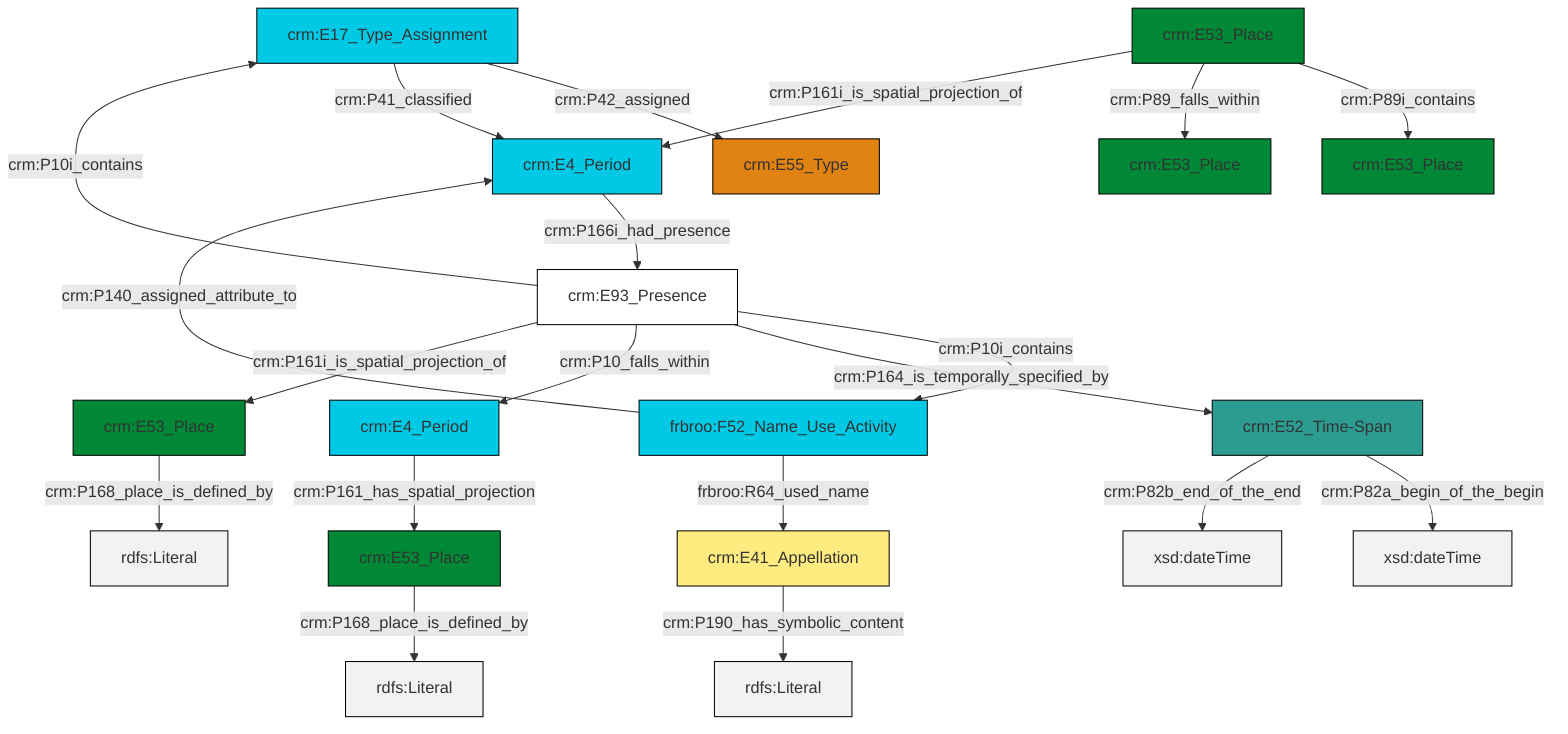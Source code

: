 graph TD
classDef Literal fill:#f2f2f2,stroke:#000000;
classDef CRM_Entity fill:#FFFFFF,stroke:#000000;
classDef Temporal_Entity fill:#00C9E6, stroke:#000000;
classDef Type fill:#E18312, stroke:#000000;
classDef Time-Span fill:#2C9C91, stroke:#000000;
classDef Appellation fill:#FFEB7F, stroke:#000000;
classDef Place fill:#008836, stroke:#000000;
classDef Persistent_Item fill:#B266B2, stroke:#000000;
classDef Conceptual_Object fill:#FFD700, stroke:#000000;
classDef Physical_Thing fill:#D2B48C, stroke:#000000;
classDef Actor fill:#f58aad, stroke:#000000;
classDef PC_Classes fill:#4ce600, stroke:#000000;
classDef Multi fill:#cccccc,stroke:#000000;

0["crm:E17_Type_Assignment"]:::Temporal_Entity -->|crm:P42_assigned| 1["crm:E55_Type"]:::Type
2["crm:E93_Presence"]:::CRM_Entity -->|crm:P10i_contains| 0["crm:E17_Type_Assignment"]:::Temporal_Entity
3["crm:E53_Place"]:::Place -->|crm:P89i_contains| 4["crm:E53_Place"]:::Place
5["frbroo:F52_Name_Use_Activity"]:::Temporal_Entity -->|frbroo:R64_used_name| 6["crm:E41_Appellation"]:::Appellation
8["crm:E4_Period"]:::Temporal_Entity -->|crm:P166i_had_presence| 2["crm:E93_Presence"]:::CRM_Entity
3["crm:E53_Place"]:::Place -->|crm:P89_falls_within| 10["crm:E53_Place"]:::Place
6["crm:E41_Appellation"]:::Appellation -->|crm:P190_has_symbolic_content| 11[rdfs:Literal]:::Literal
2["crm:E93_Presence"]:::CRM_Entity -->|crm:P10i_contains| 5["frbroo:F52_Name_Use_Activity"]:::Temporal_Entity
5["frbroo:F52_Name_Use_Activity"]:::Temporal_Entity -->|crm:P140_assigned_attribute_to| 8["crm:E4_Period"]:::Temporal_Entity
2["crm:E93_Presence"]:::CRM_Entity -->|crm:P164_is_temporally_specified_by| 16["crm:E52_Time-Span"]:::Time-Span
16["crm:E52_Time-Span"]:::Time-Span -->|crm:P82a_begin_of_the_begin| 17[xsd:dateTime]:::Literal
19["crm:E53_Place"]:::Place -->|crm:P168_place_is_defined_by| 20[rdfs:Literal]:::Literal
2["crm:E93_Presence"]:::CRM_Entity -->|crm:P10_falls_within| 12["crm:E4_Period"]:::Temporal_Entity
16["crm:E52_Time-Span"]:::Time-Span -->|crm:P82b_end_of_the_end| 23[xsd:dateTime]:::Literal
2["crm:E93_Presence"]:::CRM_Entity -->|crm:P161i_is_spatial_projection_of| 19["crm:E53_Place"]:::Place
0["crm:E17_Type_Assignment"]:::Temporal_Entity -->|crm:P41_classified| 8["crm:E4_Period"]:::Temporal_Entity
12["crm:E4_Period"]:::Temporal_Entity -->|crm:P161_has_spatial_projection| 27["crm:E53_Place"]:::Place
3["crm:E53_Place"]:::Place -->|crm:P161i_is_spatial_projection_of| 8["crm:E4_Period"]:::Temporal_Entity
27["crm:E53_Place"]:::Place -->|crm:P168_place_is_defined_by| 28[rdfs:Literal]:::Literal